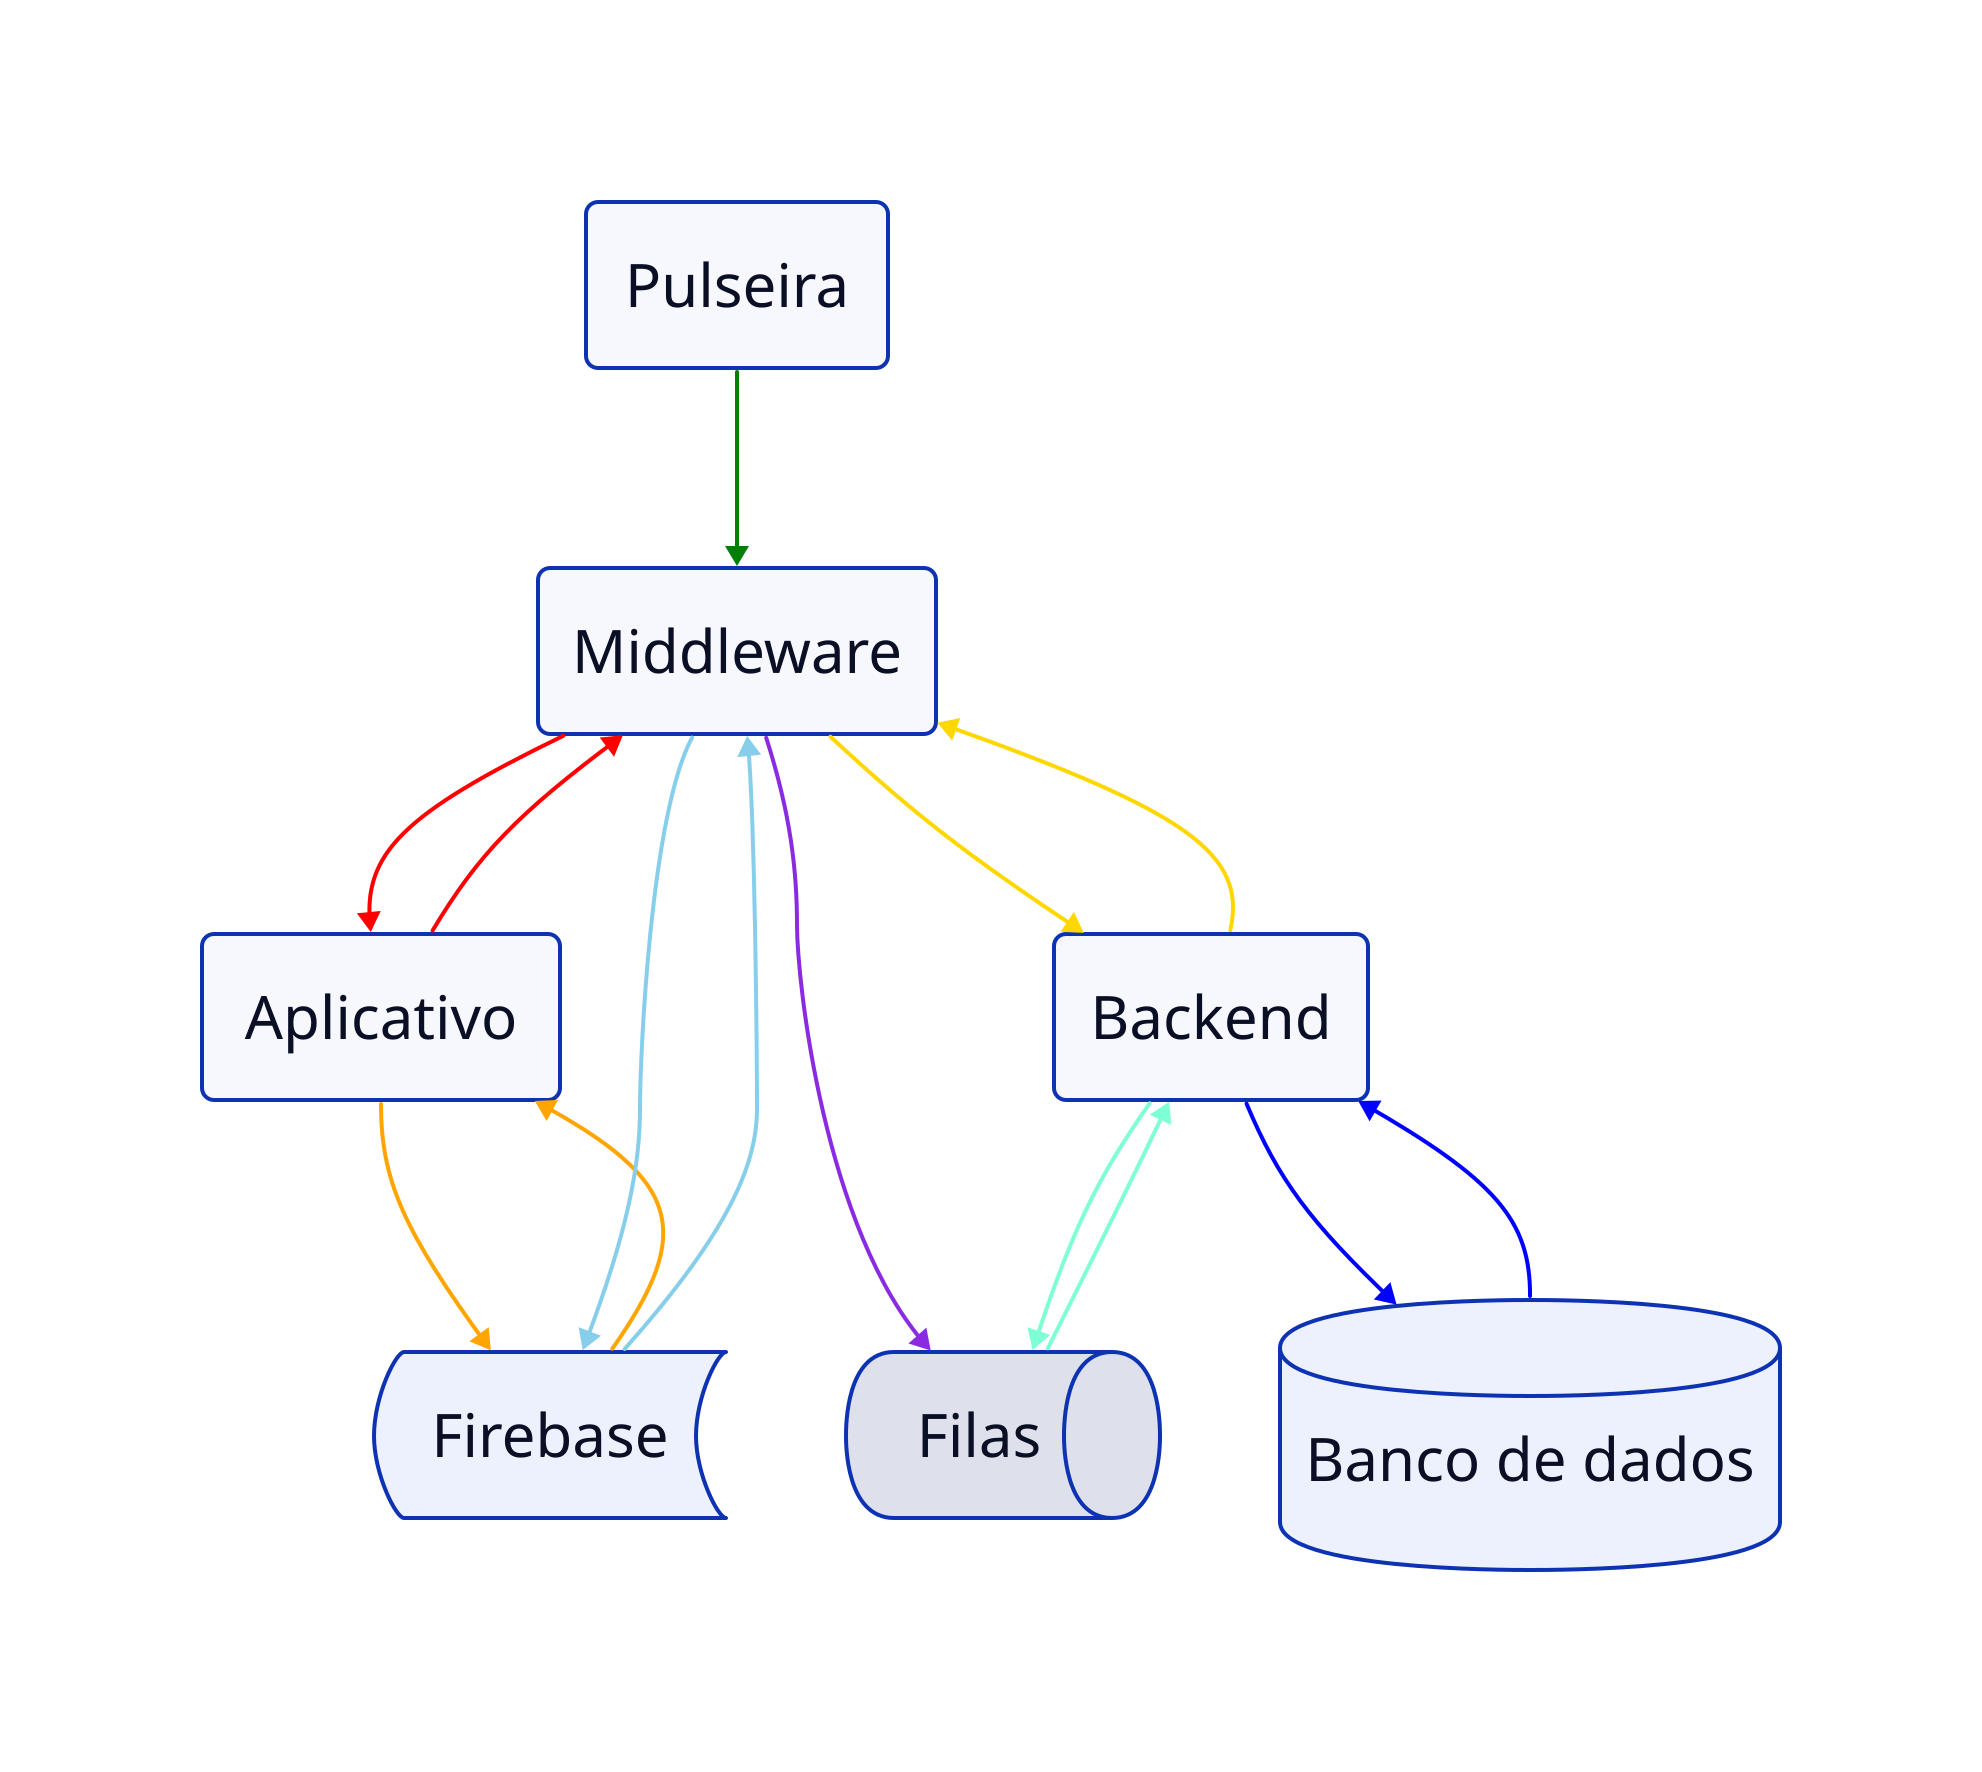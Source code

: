 # Objetos
Pulseira: {
  style: {
    border-radius: 6
    font-size: 30
  }
}

Aplicativo: {
  style: {
    border-radius: 6
    font-size: 30
  }
}

Middleware: {
  style: {
    border-radius: 6
    font-size: 30
  }
}

Backend: {
  style: {
    border-radius: 6
    font-size: 30
  }
}

Firebase: {
  style: {
    font-size: 30
  }
  shape: stored_data
}

Filas: {
  style: {
    font-size: 30
  }
  shape: queue
}

Banco de dados: {
  style: {
    font-size: 30
  }
  shape: cylinder
}



# Relacionamento
Pulseira -> Middleware: {
  style: {
    stroke: green
  }
}

Middleware -> Aplicativo: {
  style: {
    stroke: red
  }
}
Middleware <- Aplicativo: {
  style: {
    stroke: red
  }
}

Backend <- Middleware: {
  style: {
    stroke: gold
  }
}
Backend -> Middleware: {
  style: {
    stroke: gold
  }
}

Firebase -> Aplicativo: {
  style: {
    stroke: orange
  }
}
Firebase <- Aplicativo: {
  style: {
    stroke: orange
  }
}

Firebase -> Middleware: {
  style: {
    stroke: skyblue
  }
}
Firebase <- Middleware: {
  style: {
    stroke: skyblue
  }
}

Middleware -> Filas: {
  style: {
    stroke: blueviolet
  }
}

Backend <- Filas: {
  style: {
    stroke: aquamarine
  }
}
Backend -> Filas: {
  style: {
    stroke: aquamarine
  }
}

Backend <- Banco de dados: {
  style: {
    stroke: blue
  }
}
Backend -> Banco de dados: {
  style: {
    stroke: blue
  }
}
